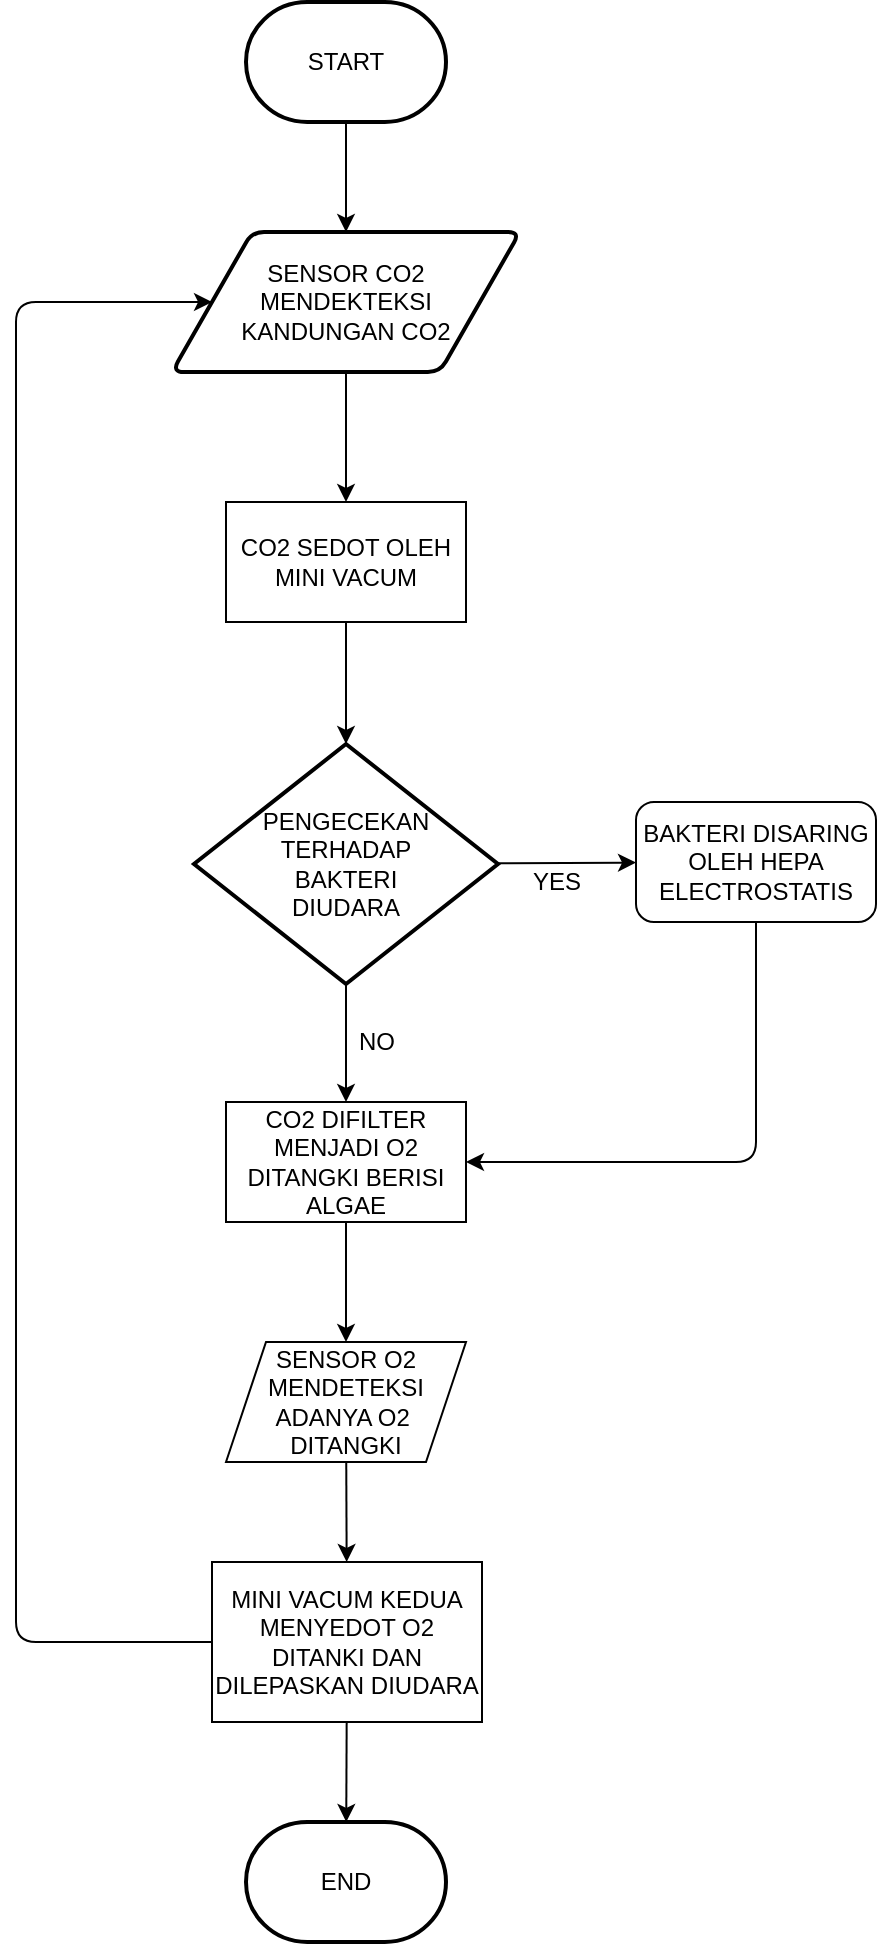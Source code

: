 <mxfile><diagram id="W5xXarPOmQTgT5QACHsw" name="Page-1"><mxGraphModel dx="576" dy="1392" grid="1" gridSize="10" guides="1" tooltips="1" connect="1" arrows="1" fold="1" page="1" pageScale="1" pageWidth="850" pageHeight="1100" math="0" shadow="0"><root><mxCell id="0"/><mxCell id="1" parent="0"/><mxCell id="6" value="" style="edgeStyle=none;html=1;" edge="1" parent="1" source="2" target="3"><mxGeometry relative="1" as="geometry"/></mxCell><mxCell id="2" value="START" style="strokeWidth=2;html=1;shape=mxgraph.flowchart.terminator;whiteSpace=wrap;labelBackgroundColor=default;" vertex="1" parent="1"><mxGeometry x="375" y="-1080" width="100" height="60" as="geometry"/></mxCell><mxCell id="7" value="" style="edgeStyle=none;html=1;" edge="1" parent="1" source="3" target="4"><mxGeometry relative="1" as="geometry"/></mxCell><mxCell id="3" value="SENSOR CO2 &lt;br&gt;MENDEKTEKSI &lt;br&gt;KANDUNGAN CO2" style="shape=parallelogram;html=1;strokeWidth=2;perimeter=parallelogramPerimeter;whiteSpace=wrap;rounded=1;arcSize=12;size=0.23;" vertex="1" parent="1"><mxGeometry x="338" y="-965" width="174" height="70" as="geometry"/></mxCell><mxCell id="9" value="" style="edgeStyle=none;html=1;" edge="1" parent="1" source="4" target="8"><mxGeometry relative="1" as="geometry"/></mxCell><mxCell id="4" value="CO2 SEDOT OLEH&lt;br&gt;MINI VACUM" style="rounded=0;whiteSpace=wrap;html=1;" vertex="1" parent="1"><mxGeometry x="365" y="-830" width="120" height="60" as="geometry"/></mxCell><mxCell id="16" value="" style="edgeStyle=none;html=1;" edge="1" parent="1" source="8" target="15"><mxGeometry relative="1" as="geometry"/></mxCell><mxCell id="17" value="" style="edgeStyle=none;html=1;" edge="1" parent="1" source="8" target="11"><mxGeometry relative="1" as="geometry"/></mxCell><mxCell id="8" value="PENGECEKAN&lt;br&gt;TERHADAP&lt;br&gt;BAKTERI&lt;br&gt;DIUDARA" style="strokeWidth=2;html=1;shape=mxgraph.flowchart.decision;whiteSpace=wrap;" vertex="1" parent="1"><mxGeometry x="349" y="-709" width="152" height="120" as="geometry"/></mxCell><mxCell id="19" value="" style="edgeStyle=none;html=1;" edge="1" parent="1" source="11" target="12"><mxGeometry relative="1" as="geometry"/></mxCell><mxCell id="11" value="CO2 DIFILTER MENJADI O2 DITANGKI BERISI ALGAE" style="rounded=0;whiteSpace=wrap;html=1;" vertex="1" parent="1"><mxGeometry x="365" y="-530" width="120" height="60" as="geometry"/></mxCell><mxCell id="20" value="" style="edgeStyle=none;html=1;" edge="1" parent="1" source="12" target="13"><mxGeometry relative="1" as="geometry"/></mxCell><mxCell id="12" value="SENSOR O2 MENDETEKSI ADANYA O2&amp;nbsp; DITANGKI" style="shape=parallelogram;perimeter=parallelogramPerimeter;whiteSpace=wrap;html=1;fixedSize=1;" vertex="1" parent="1"><mxGeometry x="365" y="-410" width="120" height="60" as="geometry"/></mxCell><mxCell id="21" value="" style="edgeStyle=none;html=1;" edge="1" parent="1" source="13" target="14"><mxGeometry relative="1" as="geometry"/></mxCell><mxCell id="23" style="edgeStyle=none;html=1;" edge="1" parent="1" source="13" target="3"><mxGeometry relative="1" as="geometry"><mxPoint x="360" y="-930" as="targetPoint"/><Array as="points"><mxPoint x="260" y="-260"/><mxPoint x="260" y="-930"/></Array></mxGeometry></mxCell><mxCell id="13" value="MINI VACUM KEDUA MENYEDOT O2 DITANKI DAN DILEPASKAN DIUDARA" style="rounded=0;whiteSpace=wrap;html=1;" vertex="1" parent="1"><mxGeometry x="358" y="-300" width="135" height="80" as="geometry"/></mxCell><mxCell id="14" value="END" style="strokeWidth=2;html=1;shape=mxgraph.flowchart.terminator;whiteSpace=wrap;" vertex="1" parent="1"><mxGeometry x="375" y="-170" width="100" height="60" as="geometry"/></mxCell><mxCell id="18" style="edgeStyle=none;html=1;entryX=1;entryY=0.5;entryDx=0;entryDy=0;" edge="1" parent="1" source="15" target="11"><mxGeometry relative="1" as="geometry"><Array as="points"><mxPoint x="630" y="-500"/></Array></mxGeometry></mxCell><mxCell id="15" value="BAKTERI DISARING OLEH HEPA ELECTROSTATIS" style="rounded=1;whiteSpace=wrap;html=1;" vertex="1" parent="1"><mxGeometry x="570" y="-680" width="120" height="60" as="geometry"/></mxCell><mxCell id="24" value="YES" style="text;html=1;align=center;verticalAlign=middle;resizable=0;points=[];autosize=1;strokeColor=none;fillColor=none;" vertex="1" parent="1"><mxGeometry x="505" y="-655" width="50" height="30" as="geometry"/></mxCell><mxCell id="25" value="NO" style="text;html=1;align=center;verticalAlign=middle;resizable=0;points=[];autosize=1;strokeColor=none;fillColor=none;" vertex="1" parent="1"><mxGeometry x="420" y="-575" width="40" height="30" as="geometry"/></mxCell></root></mxGraphModel></diagram></mxfile>